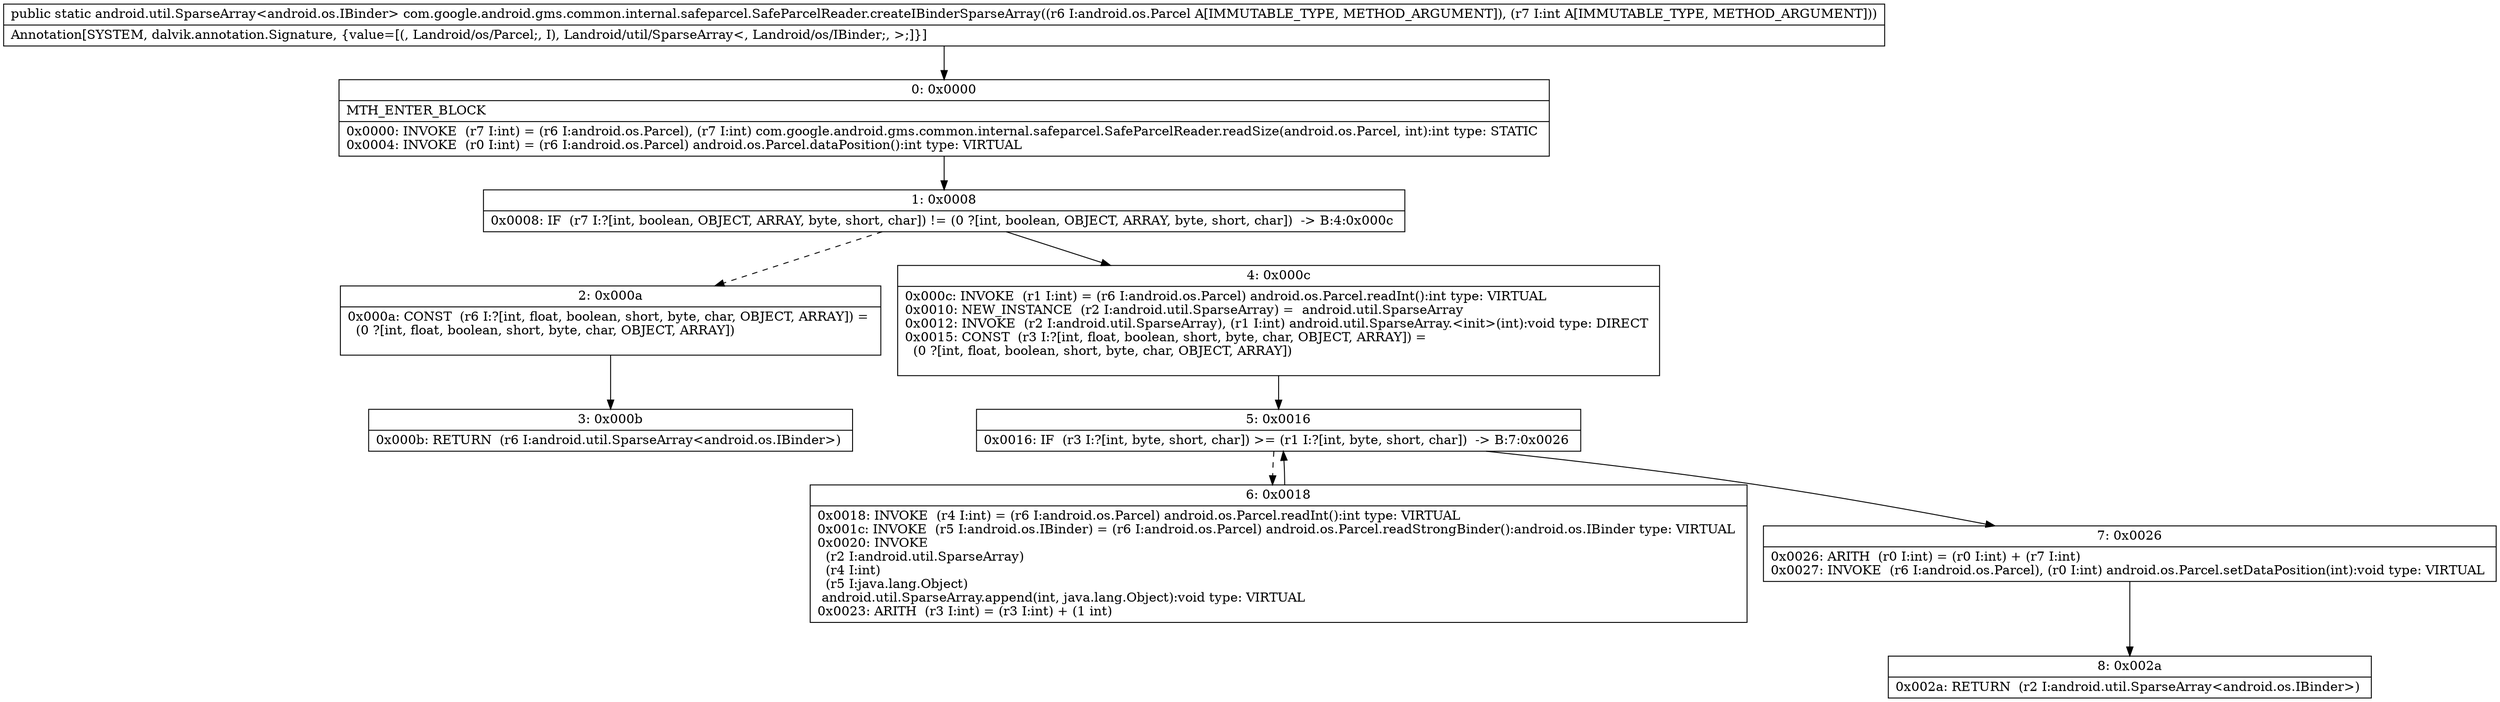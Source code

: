 digraph "CFG forcom.google.android.gms.common.internal.safeparcel.SafeParcelReader.createIBinderSparseArray(Landroid\/os\/Parcel;I)Landroid\/util\/SparseArray;" {
Node_0 [shape=record,label="{0\:\ 0x0000|MTH_ENTER_BLOCK\l|0x0000: INVOKE  (r7 I:int) = (r6 I:android.os.Parcel), (r7 I:int) com.google.android.gms.common.internal.safeparcel.SafeParcelReader.readSize(android.os.Parcel, int):int type: STATIC \l0x0004: INVOKE  (r0 I:int) = (r6 I:android.os.Parcel) android.os.Parcel.dataPosition():int type: VIRTUAL \l}"];
Node_1 [shape=record,label="{1\:\ 0x0008|0x0008: IF  (r7 I:?[int, boolean, OBJECT, ARRAY, byte, short, char]) != (0 ?[int, boolean, OBJECT, ARRAY, byte, short, char])  \-\> B:4:0x000c \l}"];
Node_2 [shape=record,label="{2\:\ 0x000a|0x000a: CONST  (r6 I:?[int, float, boolean, short, byte, char, OBJECT, ARRAY]) = \l  (0 ?[int, float, boolean, short, byte, char, OBJECT, ARRAY])\l \l}"];
Node_3 [shape=record,label="{3\:\ 0x000b|0x000b: RETURN  (r6 I:android.util.SparseArray\<android.os.IBinder\>) \l}"];
Node_4 [shape=record,label="{4\:\ 0x000c|0x000c: INVOKE  (r1 I:int) = (r6 I:android.os.Parcel) android.os.Parcel.readInt():int type: VIRTUAL \l0x0010: NEW_INSTANCE  (r2 I:android.util.SparseArray) =  android.util.SparseArray \l0x0012: INVOKE  (r2 I:android.util.SparseArray), (r1 I:int) android.util.SparseArray.\<init\>(int):void type: DIRECT \l0x0015: CONST  (r3 I:?[int, float, boolean, short, byte, char, OBJECT, ARRAY]) = \l  (0 ?[int, float, boolean, short, byte, char, OBJECT, ARRAY])\l \l}"];
Node_5 [shape=record,label="{5\:\ 0x0016|0x0016: IF  (r3 I:?[int, byte, short, char]) \>= (r1 I:?[int, byte, short, char])  \-\> B:7:0x0026 \l}"];
Node_6 [shape=record,label="{6\:\ 0x0018|0x0018: INVOKE  (r4 I:int) = (r6 I:android.os.Parcel) android.os.Parcel.readInt():int type: VIRTUAL \l0x001c: INVOKE  (r5 I:android.os.IBinder) = (r6 I:android.os.Parcel) android.os.Parcel.readStrongBinder():android.os.IBinder type: VIRTUAL \l0x0020: INVOKE  \l  (r2 I:android.util.SparseArray)\l  (r4 I:int)\l  (r5 I:java.lang.Object)\l android.util.SparseArray.append(int, java.lang.Object):void type: VIRTUAL \l0x0023: ARITH  (r3 I:int) = (r3 I:int) + (1 int) \l}"];
Node_7 [shape=record,label="{7\:\ 0x0026|0x0026: ARITH  (r0 I:int) = (r0 I:int) + (r7 I:int) \l0x0027: INVOKE  (r6 I:android.os.Parcel), (r0 I:int) android.os.Parcel.setDataPosition(int):void type: VIRTUAL \l}"];
Node_8 [shape=record,label="{8\:\ 0x002a|0x002a: RETURN  (r2 I:android.util.SparseArray\<android.os.IBinder\>) \l}"];
MethodNode[shape=record,label="{public static android.util.SparseArray\<android.os.IBinder\> com.google.android.gms.common.internal.safeparcel.SafeParcelReader.createIBinderSparseArray((r6 I:android.os.Parcel A[IMMUTABLE_TYPE, METHOD_ARGUMENT]), (r7 I:int A[IMMUTABLE_TYPE, METHOD_ARGUMENT]))  | Annotation[SYSTEM, dalvik.annotation.Signature, \{value=[(, Landroid\/os\/Parcel;, I), Landroid\/util\/SparseArray\<, Landroid\/os\/IBinder;, \>;]\}]\l}"];
MethodNode -> Node_0;
Node_0 -> Node_1;
Node_1 -> Node_2[style=dashed];
Node_1 -> Node_4;
Node_2 -> Node_3;
Node_4 -> Node_5;
Node_5 -> Node_6[style=dashed];
Node_5 -> Node_7;
Node_6 -> Node_5;
Node_7 -> Node_8;
}

